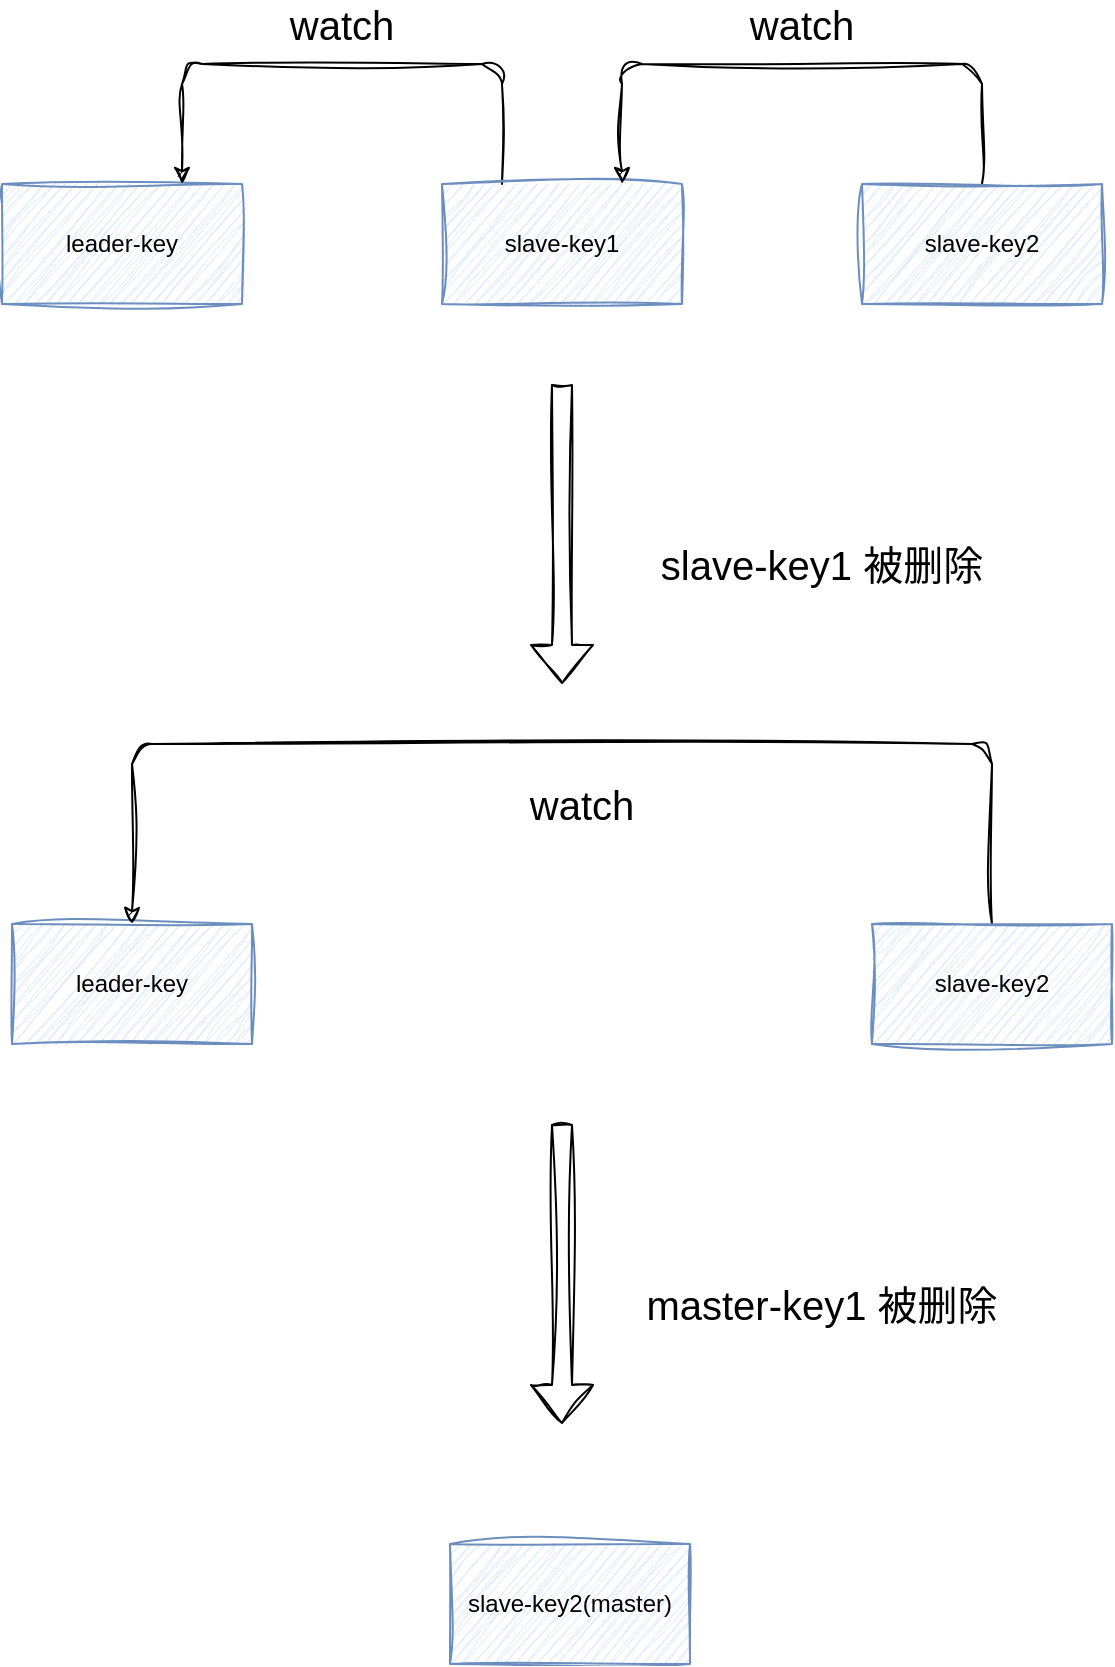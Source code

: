 <mxfile version="21.3.7" type="device" pages="3">
  <diagram name="watch-delete" id="gUirNbu0ScKbw7nh3EWS">
    <mxGraphModel dx="954" dy="674" grid="1" gridSize="10" guides="1" tooltips="1" connect="1" arrows="1" fold="1" page="1" pageScale="1" pageWidth="827" pageHeight="1169" math="0" shadow="0">
      <root>
        <mxCell id="0" />
        <mxCell id="1" parent="0" />
        <mxCell id="B9S-aMqIS23RA5JLW0BM-3" value="leader-key" style="rounded=0;whiteSpace=wrap;html=1;sketch=1;curveFitting=1;jiggle=2;fontFamily=Helvetica;fillColor=#dae8fc;strokeColor=#6c8ebf;" parent="1" vertex="1">
          <mxGeometry x="70" y="460" width="120" height="60" as="geometry" />
        </mxCell>
        <mxCell id="B9S-aMqIS23RA5JLW0BM-15" style="edgeStyle=orthogonalEdgeStyle;sketch=1;hachureGap=4;jiggle=2;curveFitting=1;orthogonalLoop=1;jettySize=auto;html=1;exitX=0.25;exitY=0;exitDx=0;exitDy=0;entryX=0.75;entryY=0;entryDx=0;entryDy=0;fontFamily=Helvetica;fontSize=16;" parent="1" source="B9S-aMqIS23RA5JLW0BM-4" target="B9S-aMqIS23RA5JLW0BM-3" edge="1">
          <mxGeometry relative="1" as="geometry">
            <Array as="points">
              <mxPoint x="320" y="400" />
              <mxPoint x="160" y="400" />
            </Array>
          </mxGeometry>
        </mxCell>
        <mxCell id="B9S-aMqIS23RA5JLW0BM-4" value="slave-key1" style="rounded=0;whiteSpace=wrap;html=1;sketch=1;curveFitting=1;jiggle=2;fontFamily=Helvetica;fillColor=#dae8fc;strokeColor=#6c8ebf;" parent="1" vertex="1">
          <mxGeometry x="290" y="460" width="120" height="60" as="geometry" />
        </mxCell>
        <mxCell id="B9S-aMqIS23RA5JLW0BM-14" style="edgeStyle=orthogonalEdgeStyle;sketch=1;hachureGap=4;jiggle=2;curveFitting=1;orthogonalLoop=1;jettySize=auto;html=1;exitX=0.5;exitY=0;exitDx=0;exitDy=0;entryX=0.75;entryY=0;entryDx=0;entryDy=0;fontFamily=Helvetica;fontSize=16;" parent="1" source="B9S-aMqIS23RA5JLW0BM-5" target="B9S-aMqIS23RA5JLW0BM-4" edge="1">
          <mxGeometry relative="1" as="geometry">
            <Array as="points">
              <mxPoint x="560" y="400" />
              <mxPoint x="380" y="400" />
            </Array>
          </mxGeometry>
        </mxCell>
        <mxCell id="B9S-aMqIS23RA5JLW0BM-5" value="slave-key2" style="rounded=0;whiteSpace=wrap;html=1;sketch=1;curveFitting=1;jiggle=2;fontFamily=Helvetica;fillColor=#dae8fc;strokeColor=#6c8ebf;" parent="1" vertex="1">
          <mxGeometry x="500" y="460" width="120" height="60" as="geometry" />
        </mxCell>
        <mxCell id="B9S-aMqIS23RA5JLW0BM-16" value="watch" style="text;html=1;align=center;verticalAlign=middle;whiteSpace=wrap;rounded=0;fontSize=20;fontFamily=Helvetica;" parent="1" vertex="1">
          <mxGeometry x="210" y="370" width="60" height="20" as="geometry" />
        </mxCell>
        <mxCell id="B9S-aMqIS23RA5JLW0BM-17" value="watch" style="text;html=1;align=center;verticalAlign=middle;whiteSpace=wrap;rounded=0;fontSize=20;fontFamily=Helvetica;" parent="1" vertex="1">
          <mxGeometry x="440" y="370" width="60" height="20" as="geometry" />
        </mxCell>
        <mxCell id="B9S-aMqIS23RA5JLW0BM-25" value="leader-key" style="rounded=0;whiteSpace=wrap;html=1;sketch=1;curveFitting=1;jiggle=2;fontFamily=Helvetica;fillColor=#dae8fc;strokeColor=#6c8ebf;" parent="1" vertex="1">
          <mxGeometry x="75" y="830" width="120" height="60" as="geometry" />
        </mxCell>
        <mxCell id="B9S-aMqIS23RA5JLW0BM-34" style="edgeStyle=orthogonalEdgeStyle;sketch=1;hachureGap=4;jiggle=2;curveFitting=1;orthogonalLoop=1;jettySize=auto;html=1;exitX=0.5;exitY=0;exitDx=0;exitDy=0;entryX=0.5;entryY=0;entryDx=0;entryDy=0;fontFamily=Helvetica;fontSize=16;" parent="1" source="B9S-aMqIS23RA5JLW0BM-29" target="B9S-aMqIS23RA5JLW0BM-25" edge="1">
          <mxGeometry relative="1" as="geometry">
            <Array as="points">
              <mxPoint x="565" y="740" />
              <mxPoint x="135" y="740" />
            </Array>
          </mxGeometry>
        </mxCell>
        <mxCell id="B9S-aMqIS23RA5JLW0BM-29" value="slave-key2" style="rounded=0;whiteSpace=wrap;html=1;sketch=1;curveFitting=1;jiggle=2;fontFamily=Helvetica;fillColor=#dae8fc;strokeColor=#6c8ebf;" parent="1" vertex="1">
          <mxGeometry x="505" y="830" width="120" height="60" as="geometry" />
        </mxCell>
        <mxCell id="B9S-aMqIS23RA5JLW0BM-32" value="" style="shape=flexArrow;endArrow=classic;html=1;sketch=1;hachureGap=4;jiggle=2;curveFitting=1;fontFamily=Helvetica;fontSize=16;" parent="1" edge="1">
          <mxGeometry width="50" height="50" relative="1" as="geometry">
            <mxPoint x="350" y="560" as="sourcePoint" />
            <mxPoint x="350" y="710" as="targetPoint" />
          </mxGeometry>
        </mxCell>
        <mxCell id="B9S-aMqIS23RA5JLW0BM-33" value="slave-key1 被删除" style="text;html=1;align=center;verticalAlign=middle;whiteSpace=wrap;rounded=0;fontSize=20;fontFamily=Helvetica;" parent="1" vertex="1">
          <mxGeometry x="390" y="630" width="180" height="40" as="geometry" />
        </mxCell>
        <mxCell id="B9S-aMqIS23RA5JLW0BM-35" value="" style="shape=flexArrow;endArrow=classic;html=1;sketch=1;hachureGap=4;jiggle=2;curveFitting=1;fontFamily=Helvetica;fontSize=16;" parent="1" edge="1">
          <mxGeometry width="50" height="50" relative="1" as="geometry">
            <mxPoint x="350" y="930" as="sourcePoint" />
            <mxPoint x="350" y="1080" as="targetPoint" />
          </mxGeometry>
        </mxCell>
        <mxCell id="B9S-aMqIS23RA5JLW0BM-36" value="master-key1 被删除" style="text;html=1;align=center;verticalAlign=middle;whiteSpace=wrap;rounded=0;fontSize=20;fontFamily=Helvetica;" parent="1" vertex="1">
          <mxGeometry x="390" y="1000" width="180" height="40" as="geometry" />
        </mxCell>
        <mxCell id="B9S-aMqIS23RA5JLW0BM-39" value="slave-key2(master)" style="rounded=0;whiteSpace=wrap;html=1;sketch=1;curveFitting=1;jiggle=2;fontFamily=Helvetica;fillColor=#dae8fc;strokeColor=#6c8ebf;" parent="1" vertex="1">
          <mxGeometry x="294" y="1140" width="120" height="60" as="geometry" />
        </mxCell>
        <mxCell id="B9S-aMqIS23RA5JLW0BM-40" value="watch" style="text;html=1;align=center;verticalAlign=middle;whiteSpace=wrap;rounded=0;fontSize=20;fontFamily=Helvetica;" parent="1" vertex="1">
          <mxGeometry x="270" y="750" width="180" height="40" as="geometry" />
        </mxCell>
      </root>
    </mxGraphModel>
  </diagram>
  <diagram id="lYSRTpJREQscA20lhVtD" name="keepalive">
    <mxGraphModel dx="1781" dy="674" grid="1" gridSize="10" guides="1" tooltips="1" connect="1" arrows="1" fold="1" page="1" pageScale="1" pageWidth="827" pageHeight="1169" math="0" shadow="0">
      <root>
        <mxCell id="0" />
        <mxCell id="1" parent="0" />
        <mxCell id="p6yOJrGHDVz1I5h0hdoS-59" value="" style="edgeStyle=orthogonalEdgeStyle;sketch=1;hachureGap=4;jiggle=2;curveFitting=1;orthogonalLoop=1;jettySize=auto;html=1;fontFamily=Helvetica;fontSize=16;labelBackgroundColor=none;fontColor=default;fillColor=#fff2cc;strokeColor=#d6b656;" parent="1" source="p6yOJrGHDVz1I5h0hdoS-5" target="p6yOJrGHDVz1I5h0hdoS-58" edge="1">
          <mxGeometry relative="1" as="geometry" />
        </mxCell>
        <mxCell id="p6yOJrGHDVz1I5h0hdoS-5" value="sendKeepAliveLoop" style="text;html=1;align=center;verticalAlign=middle;whiteSpace=wrap;rounded=0;fontSize=20;fontFamily=Helvetica;fontStyle=1;labelBackgroundColor=none;" parent="1" vertex="1">
          <mxGeometry x="309.94" y="805" width="50" height="30" as="geometry" />
        </mxCell>
        <mxCell id="p6yOJrGHDVz1I5h0hdoS-18" style="edgeStyle=orthogonalEdgeStyle;sketch=1;hachureGap=4;jiggle=2;curveFitting=1;orthogonalLoop=1;jettySize=auto;html=1;exitX=1;exitY=0.5;exitDx=0;exitDy=0;fontFamily=Helvetica;fontSize=12;labelBackgroundColor=none;fontColor=default;fillColor=#dae8fc;strokeColor=#6c8ebf;" parent="1" source="p6yOJrGHDVz1I5h0hdoS-10" edge="1">
          <mxGeometry relative="1" as="geometry">
            <mxPoint x="-380" y="445.571" as="targetPoint" />
          </mxGeometry>
        </mxCell>
        <mxCell id="p6yOJrGHDVz1I5h0hdoS-10" value="创建session" style="rounded=0;whiteSpace=wrap;html=1;sketch=1;hachureGap=4;jiggle=2;curveFitting=1;fontFamily=Helvetica;fontSize=12;labelBackgroundColor=none;fillColor=#dae8fc;strokeColor=#6c8ebf;" parent="1" vertex="1">
          <mxGeometry x="-710" y="416" width="120" height="60" as="geometry" />
        </mxCell>
        <mxCell id="p6yOJrGHDVz1I5h0hdoS-35" value="" style="edgeStyle=orthogonalEdgeStyle;sketch=1;hachureGap=4;jiggle=2;curveFitting=1;orthogonalLoop=1;jettySize=auto;html=1;fontFamily=Helvetica;fontSize=16;labelBackgroundColor=none;fontColor=default;fillColor=#dae8fc;strokeColor=#6c8ebf;" parent="1" source="p6yOJrGHDVz1I5h0hdoS-14" target="p6yOJrGHDVz1I5h0hdoS-34" edge="1">
          <mxGeometry relative="1" as="geometry" />
        </mxCell>
        <mxCell id="p6yOJrGHDVz1I5h0hdoS-14" value="监听keepalive管道的消息" style="rounded=0;whiteSpace=wrap;html=1;sketch=1;hachureGap=4;jiggle=2;curveFitting=1;fontFamily=Helvetica;fontSize=12;labelBackgroundColor=none;fillColor=#dae8fc;strokeColor=#6c8ebf;" parent="1" vertex="1">
          <mxGeometry x="-710" y="810" width="120" height="60" as="geometry" />
        </mxCell>
        <mxCell id="p6yOJrGHDVz1I5h0hdoS-25" value="" style="edgeStyle=orthogonalEdgeStyle;sketch=1;hachureGap=4;jiggle=2;curveFitting=1;orthogonalLoop=1;jettySize=auto;html=1;fontFamily=Helvetica;fontSize=12;labelBackgroundColor=none;fontColor=default;fillColor=#dae8fc;strokeColor=#6c8ebf;" parent="1" source="p6yOJrGHDVz1I5h0hdoS-22" target="p6yOJrGHDVz1I5h0hdoS-24" edge="1">
          <mxGeometry relative="1" as="geometry" />
        </mxCell>
        <mxCell id="p6yOJrGHDVz1I5h0hdoS-22" value="leaseID加入keepalive id列表中" style="rounded=0;whiteSpace=wrap;html=1;sketch=1;hachureGap=4;jiggle=2;curveFitting=1;fontFamily=Helvetica;fontSize=12;labelBackgroundColor=none;fillColor=#dae8fc;strokeColor=#6c8ebf;" parent="1" vertex="1">
          <mxGeometry x="-363.75" y="540" width="127.5" height="70" as="geometry" />
        </mxCell>
        <mxCell id="p6yOJrGHDVz1I5h0hdoS-30" style="edgeStyle=orthogonalEdgeStyle;sketch=1;hachureGap=4;jiggle=2;curveFitting=1;orthogonalLoop=1;jettySize=auto;html=1;exitX=0.5;exitY=1;exitDx=0;exitDy=0;entryX=1;entryY=0.5;entryDx=0;entryDy=0;fontFamily=Helvetica;fontSize=12;labelBackgroundColor=none;fontColor=default;fillColor=#dae8fc;strokeColor=#6c8ebf;" parent="1" source="p6yOJrGHDVz1I5h0hdoS-24" target="p6yOJrGHDVz1I5h0hdoS-14" edge="1">
          <mxGeometry relative="1" as="geometry" />
        </mxCell>
        <mxCell id="p6yOJrGHDVz1I5h0hdoS-65" style="edgeStyle=orthogonalEdgeStyle;rounded=0;sketch=1;hachureGap=4;jiggle=2;curveFitting=1;orthogonalLoop=1;jettySize=auto;html=1;exitX=1;exitY=0.5;exitDx=0;exitDy=0;fontFamily=Architects Daughter;fontSource=https%3A%2F%2Ffonts.googleapis.com%2Fcss%3Ffamily%3DArchitects%2BDaughter;fontSize=16;fillColor=#fff2cc;strokeColor=#d6b656;" parent="1" source="p6yOJrGHDVz1I5h0hdoS-24" edge="1">
          <mxGeometry relative="1" as="geometry">
            <mxPoint x="-100" y="735.471" as="targetPoint" />
          </mxGeometry>
        </mxCell>
        <mxCell id="p6yOJrGHDVz1I5h0hdoS-24" value="初始化一次receKeepAliveLoop" style="rounded=0;whiteSpace=wrap;html=1;sketch=1;hachureGap=4;jiggle=2;curveFitting=1;fontFamily=Helvetica;fontSize=12;labelBackgroundColor=none;fillColor=#dae8fc;strokeColor=#6c8ebf;" parent="1" vertex="1">
          <mxGeometry x="-368.75" y="700" width="137.5" height="70" as="geometry" />
        </mxCell>
        <mxCell id="p6yOJrGHDVz1I5h0hdoS-66" value="" style="edgeStyle=orthogonalEdgeStyle;rounded=0;sketch=1;hachureGap=4;jiggle=2;curveFitting=1;orthogonalLoop=1;jettySize=auto;html=1;fontFamily=Architects Daughter;fontSource=https%3A%2F%2Ffonts.googleapis.com%2Fcss%3Ffamily%3DArchitects%2BDaughter;fontSize=16;fillColor=#dae8fc;strokeColor=#6c8ebf;" parent="1" source="p6yOJrGHDVz1I5h0hdoS-31" target="p6yOJrGHDVz1I5h0hdoS-10" edge="1">
          <mxGeometry relative="1" as="geometry" />
        </mxCell>
        <mxCell id="p6yOJrGHDVz1I5h0hdoS-31" value="concurrency.NewSession" style="text;html=1;strokeColor=none;fillColor=none;align=center;verticalAlign=middle;whiteSpace=wrap;rounded=0;fontSize=20;fontFamily=Helvetica;fontStyle=1;labelBackgroundColor=none;" parent="1" vertex="1">
          <mxGeometry x="-680" y="300" width="60" height="30" as="geometry" />
        </mxCell>
        <mxCell id="p6yOJrGHDVz1I5h0hdoS-68" style="edgeStyle=orthogonalEdgeStyle;rounded=0;sketch=1;hachureGap=4;jiggle=2;curveFitting=1;orthogonalLoop=1;jettySize=auto;html=1;exitX=0.5;exitY=1;exitDx=0;exitDy=0;entryX=0.5;entryY=0;entryDx=0;entryDy=0;fontFamily=Architects Daughter;fontSource=https%3A%2F%2Ffonts.googleapis.com%2Fcss%3Ffamily%3DArchitects%2BDaughter;fontSize=16;fillColor=#dae8fc;strokeColor=#6c8ebf;" parent="1" source="p6yOJrGHDVz1I5h0hdoS-32" target="p6yOJrGHDVz1I5h0hdoS-22" edge="1">
          <mxGeometry relative="1" as="geometry" />
        </mxCell>
        <mxCell id="p6yOJrGHDVz1I5h0hdoS-32" value="Leasor.KeepAlive（leaseID）" style="text;html=1;align=center;verticalAlign=middle;whiteSpace=wrap;rounded=0;fontSize=20;fontFamily=Helvetica;fontStyle=1;labelBackgroundColor=none;" parent="1" vertex="1">
          <mxGeometry x="-330" y="431" width="60" height="30" as="geometry" />
        </mxCell>
        <mxCell id="p6yOJrGHDVz1I5h0hdoS-44" value="" style="edgeStyle=orthogonalEdgeStyle;sketch=1;hachureGap=4;jiggle=2;curveFitting=1;orthogonalLoop=1;jettySize=auto;html=1;fontFamily=Helvetica;fontSize=16;labelBackgroundColor=none;fontColor=default;fillColor=#fff2cc;strokeColor=#d6b656;" parent="1" source="p6yOJrGHDVz1I5h0hdoS-33" target="p6yOJrGHDVz1I5h0hdoS-43" edge="1">
          <mxGeometry relative="1" as="geometry" />
        </mxCell>
        <mxCell id="p6yOJrGHDVz1I5h0hdoS-33" value="receKeepAliveLoop" style="text;html=1;align=center;verticalAlign=middle;whiteSpace=wrap;rounded=0;fontSize=20;fontFamily=Helvetica;fontStyle=1;labelBackgroundColor=none;" parent="1" vertex="1">
          <mxGeometry x="-20.06" y="720" width="60" height="30" as="geometry" />
        </mxCell>
        <mxCell id="p6yOJrGHDVz1I5h0hdoS-37" value="" style="edgeStyle=orthogonalEdgeStyle;sketch=1;hachureGap=4;jiggle=2;curveFitting=1;orthogonalLoop=1;jettySize=auto;html=1;fontFamily=Helvetica;fontSize=16;labelBackgroundColor=none;fontColor=default;fillColor=#d5e8d4;strokeColor=#82b366;" parent="1" source="p6yOJrGHDVz1I5h0hdoS-34" target="p6yOJrGHDVz1I5h0hdoS-36" edge="1">
          <mxGeometry relative="1" as="geometry" />
        </mxCell>
        <mxCell id="p6yOJrGHDVz1I5h0hdoS-34" value="返回session" style="rounded=0;whiteSpace=wrap;html=1;sketch=1;hachureGap=4;jiggle=2;curveFitting=1;fontFamily=Helvetica;fontSize=12;labelBackgroundColor=none;fillColor=#dae8fc;strokeColor=#6c8ebf;" parent="1" vertex="1">
          <mxGeometry x="-710" y="950" width="120" height="60" as="geometry" />
        </mxCell>
        <mxCell id="p6yOJrGHDVz1I5h0hdoS-36" value="" style="ellipse;whiteSpace=wrap;html=1;fontFamily=Helvetica;rounded=0;sketch=1;hachureGap=4;jiggle=2;curveFitting=1;fontSize=20;labelBackgroundColor=none;fillColor=#d5e8d4;strokeColor=#82b366;" parent="1" vertex="1">
          <mxGeometry x="-665" y="1080" width="30" height="30" as="geometry" />
        </mxCell>
        <mxCell id="p6yOJrGHDVz1I5h0hdoS-39" value="" style="edgeStyle=orthogonalEdgeStyle;sketch=1;hachureGap=4;jiggle=2;curveFitting=1;orthogonalLoop=1;jettySize=auto;html=1;fontFamily=Helvetica;fontSize=16;labelBackgroundColor=none;fontColor=default;fillColor=#d5e8d4;strokeColor=#82b366;" parent="1" source="p6yOJrGHDVz1I5h0hdoS-38" target="p6yOJrGHDVz1I5h0hdoS-31" edge="1">
          <mxGeometry relative="1" as="geometry" />
        </mxCell>
        <mxCell id="p6yOJrGHDVz1I5h0hdoS-38" value="" style="ellipse;whiteSpace=wrap;html=1;fontFamily=Helvetica;rounded=0;sketch=1;hachureGap=4;jiggle=2;curveFitting=1;fontSize=20;labelBackgroundColor=none;fillColor=#d5e8d4;strokeColor=#82b366;" parent="1" vertex="1">
          <mxGeometry x="-665" y="200" width="30" height="30" as="geometry" />
        </mxCell>
        <mxCell id="p6yOJrGHDVz1I5h0hdoS-46" style="edgeStyle=orthogonalEdgeStyle;sketch=1;hachureGap=4;jiggle=2;curveFitting=1;orthogonalLoop=1;jettySize=auto;html=1;exitX=1;exitY=0.5;exitDx=0;exitDy=0;fontFamily=Helvetica;fontSize=16;dashed=1;labelBackgroundColor=none;fontColor=default;fillColor=#fff2cc;strokeColor=#d6b656;" parent="1" source="p6yOJrGHDVz1I5h0hdoS-43" edge="1">
          <mxGeometry relative="1" as="geometry">
            <mxPoint x="239.94" y="819.81" as="targetPoint" />
          </mxGeometry>
        </mxCell>
        <mxCell id="p6yOJrGHDVz1I5h0hdoS-48" value="" style="edgeStyle=orthogonalEdgeStyle;sketch=1;hachureGap=4;jiggle=2;curveFitting=1;orthogonalLoop=1;jettySize=auto;html=1;fontFamily=Helvetica;fontSize=16;labelBackgroundColor=none;fontColor=default;fillColor=#fff2cc;strokeColor=#d6b656;" parent="1" source="p6yOJrGHDVz1I5h0hdoS-43" target="p6yOJrGHDVz1I5h0hdoS-47" edge="1">
          <mxGeometry relative="1" as="geometry" />
        </mxCell>
        <mxCell id="p6yOJrGHDVz1I5h0hdoS-43" value="协程启动发送循环" style="whiteSpace=wrap;html=1;sketch=1;hachureGap=4;jiggle=2;curveFitting=1;fontFamily=Helvetica;fontSize=12;labelBackgroundColor=none;fillColor=#fff2cc;strokeColor=#d6b656;" parent="1" vertex="1">
          <mxGeometry x="-50.06" y="790" width="120" height="60" as="geometry" />
        </mxCell>
        <mxCell id="p6yOJrGHDVz1I5h0hdoS-50" value="" style="edgeStyle=orthogonalEdgeStyle;sketch=1;hachureGap=4;jiggle=2;curveFitting=1;orthogonalLoop=1;jettySize=auto;html=1;fontFamily=Helvetica;fontSize=16;labelBackgroundColor=none;fontColor=default;fillColor=#fff2cc;strokeColor=#d6b656;" parent="1" source="p6yOJrGHDVz1I5h0hdoS-47" target="p6yOJrGHDVz1I5h0hdoS-49" edge="1">
          <mxGeometry relative="1" as="geometry" />
        </mxCell>
        <mxCell id="p6yOJrGHDVz1I5h0hdoS-47" value="stream接受响应数据" style="whiteSpace=wrap;html=1;sketch=1;hachureGap=4;jiggle=2;curveFitting=1;fontFamily=Helvetica;fontSize=12;labelBackgroundColor=none;fillColor=#fff2cc;strokeColor=#d6b656;" parent="1" vertex="1">
          <mxGeometry x="-50.06" y="955" width="120" height="60" as="geometry" />
        </mxCell>
        <mxCell id="p6yOJrGHDVz1I5h0hdoS-55" value="" style="edgeStyle=orthogonalEdgeStyle;sketch=1;hachureGap=4;jiggle=2;curveFitting=1;orthogonalLoop=1;jettySize=auto;html=1;fontFamily=Helvetica;fontSize=16;labelBackgroundColor=none;fontColor=default;fillColor=#fff2cc;strokeColor=#d6b656;" parent="1" source="p6yOJrGHDVz1I5h0hdoS-49" target="p6yOJrGHDVz1I5h0hdoS-54" edge="1">
          <mxGeometry relative="1" as="geometry" />
        </mxCell>
        <mxCell id="p6yOJrGHDVz1I5h0hdoS-49" value="修改nextKeepAliveTime，三分之一的时间就要续约" style="whiteSpace=wrap;html=1;sketch=1;hachureGap=4;jiggle=2;curveFitting=1;fontFamily=Helvetica;fontSize=12;labelBackgroundColor=none;fillColor=#fff2cc;strokeColor=#d6b656;" parent="1" vertex="1">
          <mxGeometry x="-50.06" y="1095" width="120" height="60" as="geometry" />
        </mxCell>
        <mxCell id="p6yOJrGHDVz1I5h0hdoS-56" style="edgeStyle=orthogonalEdgeStyle;sketch=1;hachureGap=4;jiggle=2;curveFitting=1;orthogonalLoop=1;jettySize=auto;html=1;exitX=0.5;exitY=1;exitDx=0;exitDy=0;entryX=0;entryY=0.5;entryDx=0;entryDy=0;fontFamily=Helvetica;fontSize=16;labelBackgroundColor=none;fontColor=default;fillColor=#fff2cc;strokeColor=#d6b656;" parent="1" source="p6yOJrGHDVz1I5h0hdoS-54" target="p6yOJrGHDVz1I5h0hdoS-47" edge="1">
          <mxGeometry relative="1" as="geometry">
            <Array as="points">
              <mxPoint x="9.94" y="1315" />
              <mxPoint x="-170.06" y="1315" />
              <mxPoint x="-170.06" y="985" />
            </Array>
          </mxGeometry>
        </mxCell>
        <mxCell id="p6yOJrGHDVz1I5h0hdoS-54" value="修改deadlineTime为TTL" style="whiteSpace=wrap;html=1;sketch=1;hachureGap=4;jiggle=2;curveFitting=1;fontFamily=Helvetica;fontSize=12;labelBackgroundColor=none;fillColor=#fff2cc;strokeColor=#d6b656;" parent="1" vertex="1">
          <mxGeometry x="-50.06" y="1235" width="120" height="60" as="geometry" />
        </mxCell>
        <mxCell id="p6yOJrGHDVz1I5h0hdoS-61" value="" style="edgeStyle=orthogonalEdgeStyle;rounded=0;sketch=1;hachureGap=4;jiggle=2;curveFitting=1;orthogonalLoop=1;jettySize=auto;html=1;fontFamily=Helvetica;fontSize=16;fillColor=#fff2cc;strokeColor=#d6b656;" parent="1" source="p6yOJrGHDVz1I5h0hdoS-58" target="p6yOJrGHDVz1I5h0hdoS-60" edge="1">
          <mxGeometry relative="1" as="geometry" />
        </mxCell>
        <mxCell id="p6yOJrGHDVz1I5h0hdoS-58" value="检查nextKeepAliveTime看是否需要续约" style="whiteSpace=wrap;html=1;sketch=1;hachureGap=4;jiggle=2;curveFitting=1;fontFamily=Helvetica;fontSize=12;labelBackgroundColor=none;fillColor=#fff2cc;strokeColor=#d6b656;" parent="1" vertex="1">
          <mxGeometry x="274.94" y="955" width="120" height="60" as="geometry" />
        </mxCell>
        <mxCell id="p6yOJrGHDVz1I5h0hdoS-63" value="" style="edgeStyle=orthogonalEdgeStyle;rounded=0;sketch=1;hachureGap=4;jiggle=2;curveFitting=1;orthogonalLoop=1;jettySize=auto;html=1;fontFamily=Helvetica;fontSize=16;fillColor=#fff2cc;strokeColor=#d6b656;" parent="1" source="p6yOJrGHDVz1I5h0hdoS-60" target="p6yOJrGHDVz1I5h0hdoS-62" edge="1">
          <mxGeometry relative="1" as="geometry" />
        </mxCell>
        <mxCell id="p6yOJrGHDVz1I5h0hdoS-60" value="加入到tosend 队列里面" style="whiteSpace=wrap;html=1;sketch=1;hachureGap=4;jiggle=2;curveFitting=1;fontFamily=Helvetica;fontSize=12;labelBackgroundColor=none;fillColor=#fff2cc;strokeColor=#d6b656;" parent="1" vertex="1">
          <mxGeometry x="274.94" y="1095" width="120" height="60" as="geometry" />
        </mxCell>
        <mxCell id="p6yOJrGHDVz1I5h0hdoS-64" style="edgeStyle=orthogonalEdgeStyle;rounded=0;sketch=1;hachureGap=4;jiggle=2;curveFitting=1;orthogonalLoop=1;jettySize=auto;html=1;exitX=0.5;exitY=1;exitDx=0;exitDy=0;entryX=0;entryY=0.5;entryDx=0;entryDy=0;fontFamily=Helvetica;fontSize=16;fillColor=#fff2cc;strokeColor=#d6b656;" parent="1" source="p6yOJrGHDVz1I5h0hdoS-62" target="p6yOJrGHDVz1I5h0hdoS-58" edge="1">
          <mxGeometry relative="1" as="geometry">
            <Array as="points">
              <mxPoint x="335" y="1315" />
              <mxPoint x="190" y="1315" />
              <mxPoint x="190" y="985" />
            </Array>
          </mxGeometry>
        </mxCell>
        <mxCell id="p6yOJrGHDVz1I5h0hdoS-62" value="批量通过stream进行续约请求" style="whiteSpace=wrap;html=1;sketch=1;hachureGap=4;jiggle=2;curveFitting=1;fontFamily=Helvetica;fontSize=12;labelBackgroundColor=none;fillColor=#fff2cc;strokeColor=#d6b656;" parent="1" vertex="1">
          <mxGeometry x="274.94" y="1235" width="120" height="60" as="geometry" />
        </mxCell>
      </root>
    </mxGraphModel>
  </diagram>
  <diagram id="s64qufOeaRE0Bzvv5dpF" name="election">
    <mxGraphModel dx="954" dy="674" grid="1" gridSize="10" guides="1" tooltips="1" connect="1" arrows="1" fold="1" page="1" pageScale="1" pageWidth="827" pageHeight="1169" math="0" shadow="0">
      <root>
        <mxCell id="ysyo81UnkHjkYqfB1rXM-0" />
        <mxCell id="ysyo81UnkHjkYqfB1rXM-1" parent="ysyo81UnkHjkYqfB1rXM-0" />
        <mxCell id="ysyo81UnkHjkYqfB1rXM-52" value="" style="rounded=0;whiteSpace=wrap;html=1;fillColor=#dae8fc;strokeColor=#6c8ebf;dashed=1;sketch=1;" parent="ysyo81UnkHjkYqfB1rXM-1" vertex="1">
          <mxGeometry x="70" y="460" width="250" height="230" as="geometry" />
        </mxCell>
        <mxCell id="ysyo81UnkHjkYqfB1rXM-8" value="B Service" style="rounded=0;whiteSpace=wrap;html=1;flipV=0;flipH=0;sketch=1;fillColor=#d5e8d4;strokeColor=#82b366;" parent="ysyo81UnkHjkYqfB1rXM-1" vertex="1">
          <mxGeometry x="470" y="290" width="120" height="60" as="geometry" />
        </mxCell>
        <mxCell id="ysyo81UnkHjkYqfB1rXM-9" value="&lt;span&gt;etcd-server&lt;/span&gt;" style="shape=process;whiteSpace=wrap;html=1;backgroundOutline=1;flipV=0;flipH=0;sketch=1;fillColor=#f5f5f5;strokeColor=#666666;fontColor=#333333;" parent="ysyo81UnkHjkYqfB1rXM-1" vertex="1">
          <mxGeometry x="250" y="290" width="120" height="60" as="geometry" />
        </mxCell>
        <mxCell id="ysyo81UnkHjkYqfB1rXM-10" value="A Service" style="rounded=0;whiteSpace=wrap;html=1;flipV=0;flipH=0;sketch=1;fillColor=#dae8fc;strokeColor=#6c8ebf;" parent="ysyo81UnkHjkYqfB1rXM-1" vertex="1">
          <mxGeometry x="30" y="290" width="120" height="60" as="geometry" />
        </mxCell>
        <mxCell id="ysyo81UnkHjkYqfB1rXM-23" value="" style="endArrow=none;html=1;entryX=0.5;entryY=1;entryDx=0;entryDy=0;sketch=1;" parent="ysyo81UnkHjkYqfB1rXM-1" target="ysyo81UnkHjkYqfB1rXM-9" edge="1">
          <mxGeometry width="50" height="50" relative="1" as="geometry">
            <mxPoint x="310" y="940" as="sourcePoint" />
            <mxPoint x="500" y="560" as="targetPoint" />
          </mxGeometry>
        </mxCell>
        <mxCell id="ysyo81UnkHjkYqfB1rXM-25" value="" style="endArrow=none;html=1;entryX=0.5;entryY=1;entryDx=0;entryDy=0;sketch=1;" parent="ysyo81UnkHjkYqfB1rXM-1" edge="1">
          <mxGeometry width="50" height="50" relative="1" as="geometry">
            <mxPoint x="90" y="940" as="sourcePoint" />
            <mxPoint x="89.5" y="350" as="targetPoint" />
          </mxGeometry>
        </mxCell>
        <mxCell id="ysyo81UnkHjkYqfB1rXM-26" value="" style="endArrow=none;html=1;entryX=0.5;entryY=1;entryDx=0;entryDy=0;sketch=1;" parent="ysyo81UnkHjkYqfB1rXM-1" edge="1">
          <mxGeometry width="50" height="50" relative="1" as="geometry">
            <mxPoint x="529.5" y="940" as="sourcePoint" />
            <mxPoint x="529.5" y="350" as="targetPoint" />
          </mxGeometry>
        </mxCell>
        <mxCell id="ysyo81UnkHjkYqfB1rXM-27" value="" style="endArrow=classic;html=1;sketch=1;" parent="ysyo81UnkHjkYqfB1rXM-1" edge="1">
          <mxGeometry width="50" height="50" relative="1" as="geometry">
            <mxPoint x="110" y="420" as="sourcePoint" />
            <mxPoint x="290" y="420" as="targetPoint" />
          </mxGeometry>
        </mxCell>
        <mxCell id="ysyo81UnkHjkYqfB1rXM-30" value="Campagin" style="edgeLabel;html=1;align=center;verticalAlign=middle;resizable=0;points=[];sketch=1;" parent="ysyo81UnkHjkYqfB1rXM-27" vertex="1" connectable="0">
          <mxGeometry x="-0.089" y="4" relative="1" as="geometry">
            <mxPoint as="offset" />
          </mxGeometry>
        </mxCell>
        <mxCell id="ysyo81UnkHjkYqfB1rXM-29" value="Campaign" style="endArrow=classic;html=1;sketch=1;" parent="ysyo81UnkHjkYqfB1rXM-1" edge="1">
          <mxGeometry width="50" height="50" relative="1" as="geometry">
            <mxPoint x="510" y="450" as="sourcePoint" />
            <mxPoint x="330" y="450" as="targetPoint" />
          </mxGeometry>
        </mxCell>
        <mxCell id="ysyo81UnkHjkYqfB1rXM-32" value="Success" style="endArrow=classic;html=1;sketch=1;" parent="ysyo81UnkHjkYqfB1rXM-1" edge="1">
          <mxGeometry width="50" height="50" relative="1" as="geometry">
            <mxPoint x="280" y="440" as="sourcePoint" />
            <mxPoint x="110" y="440" as="targetPoint" />
          </mxGeometry>
        </mxCell>
        <mxCell id="ysyo81UnkHjkYqfB1rXM-34" value="" style="endArrow=classic;html=1;sketch=1;" parent="ysyo81UnkHjkYqfB1rXM-1" edge="1">
          <mxGeometry width="50" height="50" relative="1" as="geometry">
            <mxPoint x="330" y="470" as="sourcePoint" />
            <mxPoint x="510" y="470" as="targetPoint" />
          </mxGeometry>
        </mxCell>
        <mxCell id="ysyo81UnkHjkYqfB1rXM-35" value="Fail" style="edgeLabel;html=1;align=center;verticalAlign=middle;resizable=0;points=[];sketch=1;" parent="ysyo81UnkHjkYqfB1rXM-34" vertex="1" connectable="0">
          <mxGeometry x="-0.089" y="4" relative="1" as="geometry">
            <mxPoint as="offset" />
          </mxGeometry>
        </mxCell>
        <mxCell id="ysyo81UnkHjkYqfB1rXM-40" value="watch 前面的key delete事件" style="endArrow=classic;html=1;sketch=1;" parent="ysyo81UnkHjkYqfB1rXM-1" edge="1">
          <mxGeometry width="50" height="50" relative="1" as="geometry">
            <mxPoint x="510" y="510" as="sourcePoint" />
            <mxPoint x="330" y="510" as="targetPoint" />
          </mxGeometry>
        </mxCell>
        <mxCell id="ysyo81UnkHjkYqfB1rXM-43" value="" style="endArrow=classic;html=1;sketch=1;" parent="ysyo81UnkHjkYqfB1rXM-1" edge="1">
          <mxGeometry width="50" height="50" relative="1" as="geometry">
            <mxPoint x="110" y="494" as="sourcePoint" />
            <mxPoint x="290" y="494" as="targetPoint" />
          </mxGeometry>
        </mxCell>
        <mxCell id="ysyo81UnkHjkYqfB1rXM-44" value="keepalive" style="edgeLabel;html=1;align=center;verticalAlign=middle;resizable=0;points=[];sketch=1;" parent="ysyo81UnkHjkYqfB1rXM-43" vertex="1" connectable="0">
          <mxGeometry x="-0.089" y="4" relative="1" as="geometry">
            <mxPoint as="offset" />
          </mxGeometry>
        </mxCell>
        <mxCell id="ysyo81UnkHjkYqfB1rXM-45" value="Success" style="endArrow=classic;html=1;sketch=1;" parent="ysyo81UnkHjkYqfB1rXM-1" edge="1">
          <mxGeometry width="50" height="50" relative="1" as="geometry">
            <mxPoint x="280" y="514" as="sourcePoint" />
            <mxPoint x="110" y="514" as="targetPoint" />
          </mxGeometry>
        </mxCell>
        <mxCell id="ysyo81UnkHjkYqfB1rXM-46" value="Success" style="endArrow=classic;html=1;sketch=1;" parent="ysyo81UnkHjkYqfB1rXM-1" edge="1">
          <mxGeometry width="50" height="50" relative="1" as="geometry">
            <mxPoint x="280" y="584" as="sourcePoint" />
            <mxPoint x="110" y="584" as="targetPoint" />
          </mxGeometry>
        </mxCell>
        <mxCell id="ysyo81UnkHjkYqfB1rXM-47" value="" style="endArrow=classic;html=1;sketch=1;" parent="ysyo81UnkHjkYqfB1rXM-1" edge="1">
          <mxGeometry width="50" height="50" relative="1" as="geometry">
            <mxPoint x="110" y="564" as="sourcePoint" />
            <mxPoint x="290" y="564" as="targetPoint" />
          </mxGeometry>
        </mxCell>
        <mxCell id="ysyo81UnkHjkYqfB1rXM-48" value="keepalive" style="edgeLabel;html=1;align=center;verticalAlign=middle;resizable=0;points=[];sketch=1;" parent="ysyo81UnkHjkYqfB1rXM-47" vertex="1" connectable="0">
          <mxGeometry x="-0.089" y="4" relative="1" as="geometry">
            <mxPoint as="offset" />
          </mxGeometry>
        </mxCell>
        <mxCell id="ysyo81UnkHjkYqfB1rXM-49" value="Success" style="endArrow=classic;html=1;sketch=1;" parent="ysyo81UnkHjkYqfB1rXM-1" edge="1">
          <mxGeometry width="50" height="50" relative="1" as="geometry">
            <mxPoint x="280" y="654" as="sourcePoint" />
            <mxPoint x="110" y="654" as="targetPoint" />
          </mxGeometry>
        </mxCell>
        <mxCell id="ysyo81UnkHjkYqfB1rXM-50" value="" style="endArrow=classic;html=1;sketch=1;" parent="ysyo81UnkHjkYqfB1rXM-1" edge="1">
          <mxGeometry width="50" height="50" relative="1" as="geometry">
            <mxPoint x="110" y="634" as="sourcePoint" />
            <mxPoint x="290" y="634" as="targetPoint" />
          </mxGeometry>
        </mxCell>
        <mxCell id="ysyo81UnkHjkYqfB1rXM-51" value="keepalive" style="edgeLabel;html=1;align=center;verticalAlign=middle;resizable=0;points=[];sketch=1;" parent="ysyo81UnkHjkYqfB1rXM-50" vertex="1" connectable="0">
          <mxGeometry x="-0.089" y="4" relative="1" as="geometry">
            <mxPoint as="offset" />
          </mxGeometry>
        </mxCell>
        <mxCell id="ysyo81UnkHjkYqfB1rXM-58" value="Session断开没有续约" style="rounded=0;whiteSpace=wrap;html=1;fillColor=#f8cecc;strokeColor=#b85450;sketch=1;" parent="ysyo81UnkHjkYqfB1rXM-1" vertex="1">
          <mxGeometry x="135" y="720" width="120" height="60" as="geometry" />
        </mxCell>
        <mxCell id="ysyo81UnkHjkYqfB1rXM-59" value="" style="endArrow=classic;html=1;sketch=1;" parent="ysyo81UnkHjkYqfB1rXM-1" edge="1">
          <mxGeometry width="50" height="50" relative="1" as="geometry">
            <mxPoint x="324" y="790" as="sourcePoint" />
            <mxPoint x="504" y="790" as="targetPoint" />
          </mxGeometry>
        </mxCell>
        <mxCell id="ysyo81UnkHjkYqfB1rXM-60" value="接收到delete事件" style="edgeLabel;html=1;align=center;verticalAlign=middle;resizable=0;points=[];sketch=1;" parent="ysyo81UnkHjkYqfB1rXM-59" vertex="1" connectable="0">
          <mxGeometry x="-0.089" y="4" relative="1" as="geometry">
            <mxPoint as="offset" />
          </mxGeometry>
        </mxCell>
        <mxCell id="ysyo81UnkHjkYqfB1rXM-61" value="查看是否还有新key" style="endArrow=classic;html=1;sketch=1;" parent="ysyo81UnkHjkYqfB1rXM-1" edge="1">
          <mxGeometry width="50" height="50" relative="1" as="geometry">
            <mxPoint x="510" y="820" as="sourcePoint" />
            <mxPoint x="330" y="820" as="targetPoint" />
          </mxGeometry>
        </mxCell>
        <mxCell id="ysyo81UnkHjkYqfB1rXM-62" value="" style="endArrow=classic;html=1;sketch=1;" parent="ysyo81UnkHjkYqfB1rXM-1" edge="1">
          <mxGeometry width="50" height="50" relative="1" as="geometry">
            <mxPoint x="330" y="840" as="sourcePoint" />
            <mxPoint x="510" y="840" as="targetPoint" />
          </mxGeometry>
        </mxCell>
        <mxCell id="ysyo81UnkHjkYqfB1rXM-63" value="返回无新key" style="edgeLabel;html=1;align=center;verticalAlign=middle;resizable=0;points=[];sketch=1;" parent="ysyo81UnkHjkYqfB1rXM-62" vertex="1" connectable="0">
          <mxGeometry x="-0.089" y="4" relative="1" as="geometry">
            <mxPoint as="offset" />
          </mxGeometry>
        </mxCell>
        <mxCell id="ysyo81UnkHjkYqfB1rXM-64" value="自己成为最新的key，竞选成功master" style="rounded=0;whiteSpace=wrap;html=1;sketch=1;strokeColor=#82b366;fillColor=#d5e8d4;" parent="ysyo81UnkHjkYqfB1rXM-1" vertex="1">
          <mxGeometry x="354" y="860" width="120" height="60" as="geometry" />
        </mxCell>
        <mxCell id="mzUw8TAP6m5Yd1GBs4cP-4" value="" style="edgeStyle=orthogonalEdgeStyle;rounded=0;orthogonalLoop=1;jettySize=auto;html=1;" edge="1" parent="ysyo81UnkHjkYqfB1rXM-1" source="mzUw8TAP6m5Yd1GBs4cP-0" target="mzUw8TAP6m5Yd1GBs4cP-3">
          <mxGeometry relative="1" as="geometry">
            <Array as="points">
              <mxPoint x="310" y="1500" />
              <mxPoint x="310" y="1500" />
            </Array>
          </mxGeometry>
        </mxCell>
        <mxCell id="mzUw8TAP6m5Yd1GBs4cP-0" value="NG" style="rounded=0;whiteSpace=wrap;html=1;" vertex="1" parent="ysyo81UnkHjkYqfB1rXM-1">
          <mxGeometry x="280" y="1400" width="120" height="60" as="geometry" />
        </mxCell>
        <mxCell id="mzUw8TAP6m5Yd1GBs4cP-1" value="client" style="shape=umlActor;verticalLabelPosition=bottom;verticalAlign=top;html=1;outlineConnect=0;" vertex="1" parent="ysyo81UnkHjkYqfB1rXM-1">
          <mxGeometry x="325" y="1080" width="30" height="60" as="geometry" />
        </mxCell>
        <mxCell id="mzUw8TAP6m5Yd1GBs4cP-3" value="Controller 处理" style="rounded=0;whiteSpace=wrap;html=1;" vertex="1" parent="ysyo81UnkHjkYqfB1rXM-1">
          <mxGeometry x="280" y="1540" width="120" height="60" as="geometry" />
        </mxCell>
        <mxCell id="mzUw8TAP6m5Yd1GBs4cP-5" value="" style="endArrow=classic;html=1;rounded=0;entryX=0.675;entryY=1.05;entryDx=0;entryDy=0;entryPerimeter=0;" edge="1" parent="ysyo81UnkHjkYqfB1rXM-1" target="mzUw8TAP6m5Yd1GBs4cP-0">
          <mxGeometry width="50" height="50" relative="1" as="geometry">
            <mxPoint x="361" y="1535" as="sourcePoint" />
            <mxPoint x="405" y="1490" as="targetPoint" />
          </mxGeometry>
        </mxCell>
        <mxCell id="mzUw8TAP6m5Yd1GBs4cP-6" value="" style="edgeStyle=orthogonalEdgeStyle;rounded=0;orthogonalLoop=1;jettySize=auto;html=1;" edge="1" parent="ysyo81UnkHjkYqfB1rXM-1">
          <mxGeometry relative="1" as="geometry">
            <mxPoint x="309.5" y="1320" as="sourcePoint" />
            <mxPoint x="309.5" y="1400" as="targetPoint" />
            <Array as="points">
              <mxPoint x="309.5" y="1360" />
              <mxPoint x="309.5" y="1360" />
            </Array>
          </mxGeometry>
        </mxCell>
        <mxCell id="mzUw8TAP6m5Yd1GBs4cP-7" value="" style="endArrow=classic;html=1;rounded=0;entryX=0.675;entryY=1.05;entryDx=0;entryDy=0;entryPerimeter=0;" edge="1" parent="ysyo81UnkHjkYqfB1rXM-1">
          <mxGeometry width="50" height="50" relative="1" as="geometry">
            <mxPoint x="360" y="1392" as="sourcePoint" />
            <mxPoint x="360" y="1320" as="targetPoint" />
          </mxGeometry>
        </mxCell>
        <mxCell id="mzUw8TAP6m5Yd1GBs4cP-8" value="Network" style="rounded=0;whiteSpace=wrap;html=1;" vertex="1" parent="ysyo81UnkHjkYqfB1rXM-1">
          <mxGeometry x="280" y="1260" width="120" height="60" as="geometry" />
        </mxCell>
        <mxCell id="mzUw8TAP6m5Yd1GBs4cP-9" value="" style="edgeStyle=orthogonalEdgeStyle;rounded=0;orthogonalLoop=1;jettySize=auto;html=1;" edge="1" parent="ysyo81UnkHjkYqfB1rXM-1">
          <mxGeometry relative="1" as="geometry">
            <mxPoint x="318.5" y="1180" as="sourcePoint" />
            <mxPoint x="318.5" y="1260" as="targetPoint" />
            <Array as="points">
              <mxPoint x="318.5" y="1220" />
              <mxPoint x="318.5" y="1220" />
            </Array>
          </mxGeometry>
        </mxCell>
        <mxCell id="mzUw8TAP6m5Yd1GBs4cP-10" value="" style="endArrow=classic;html=1;rounded=0;entryX=0.675;entryY=1.05;entryDx=0;entryDy=0;entryPerimeter=0;" edge="1" parent="ysyo81UnkHjkYqfB1rXM-1">
          <mxGeometry width="50" height="50" relative="1" as="geometry">
            <mxPoint x="369" y="1252" as="sourcePoint" />
            <mxPoint x="369" y="1180" as="targetPoint" />
          </mxGeometry>
        </mxCell>
        <mxCell id="mzUw8TAP6m5Yd1GBs4cP-13" value="1" style="ellipse;whiteSpace=wrap;html=1;aspect=fixed;" vertex="1" parent="ysyo81UnkHjkYqfB1rXM-1">
          <mxGeometry x="260" y="1200" width="31" height="31" as="geometry" />
        </mxCell>
        <mxCell id="mzUw8TAP6m5Yd1GBs4cP-15" value="2" style="ellipse;whiteSpace=wrap;html=1;aspect=fixed;" vertex="1" parent="ysyo81UnkHjkYqfB1rXM-1">
          <mxGeometry x="260" y="1350" width="31" height="31" as="geometry" />
        </mxCell>
        <mxCell id="mzUw8TAP6m5Yd1GBs4cP-16" value="3" style="ellipse;whiteSpace=wrap;html=1;aspect=fixed;" vertex="1" parent="ysyo81UnkHjkYqfB1rXM-1">
          <mxGeometry x="260" y="1490" width="31" height="31" as="geometry" />
        </mxCell>
        <mxCell id="mzUw8TAP6m5Yd1GBs4cP-17" value="6" style="ellipse;whiteSpace=wrap;html=1;aspect=fixed;" vertex="1" parent="ysyo81UnkHjkYqfB1rXM-1">
          <mxGeometry x="390" y="1200" width="31" height="31" as="geometry" />
        </mxCell>
        <mxCell id="mzUw8TAP6m5Yd1GBs4cP-18" value="5" style="ellipse;whiteSpace=wrap;html=1;aspect=fixed;" vertex="1" parent="ysyo81UnkHjkYqfB1rXM-1">
          <mxGeometry x="390" y="1350" width="31" height="31" as="geometry" />
        </mxCell>
        <mxCell id="mzUw8TAP6m5Yd1GBs4cP-19" value="4" style="ellipse;whiteSpace=wrap;html=1;aspect=fixed;" vertex="1" parent="ysyo81UnkHjkYqfB1rXM-1">
          <mxGeometry x="390" y="1490" width="31" height="31" as="geometry" />
        </mxCell>
        <mxCell id="mzUw8TAP6m5Yd1GBs4cP-20" value="&lt;h1 style=&quot;font-size: 14px;&quot;&gt;&lt;br&gt;&lt;/h1&gt;&lt;div&gt;1. 路径判断&lt;/div&gt;&lt;div&gt;2. 用户权限判断&lt;/div&gt;&lt;div&gt;3. Review 单 ...&lt;/div&gt;" style="text;html=1;strokeColor=none;fillColor=none;spacing=5;spacingTop=-20;whiteSpace=wrap;overflow=hidden;rounded=0;" vertex="1" parent="ysyo81UnkHjkYqfB1rXM-1">
          <mxGeometry x="450" y="1530" width="190" height="120" as="geometry" />
        </mxCell>
      </root>
    </mxGraphModel>
  </diagram>
</mxfile>
